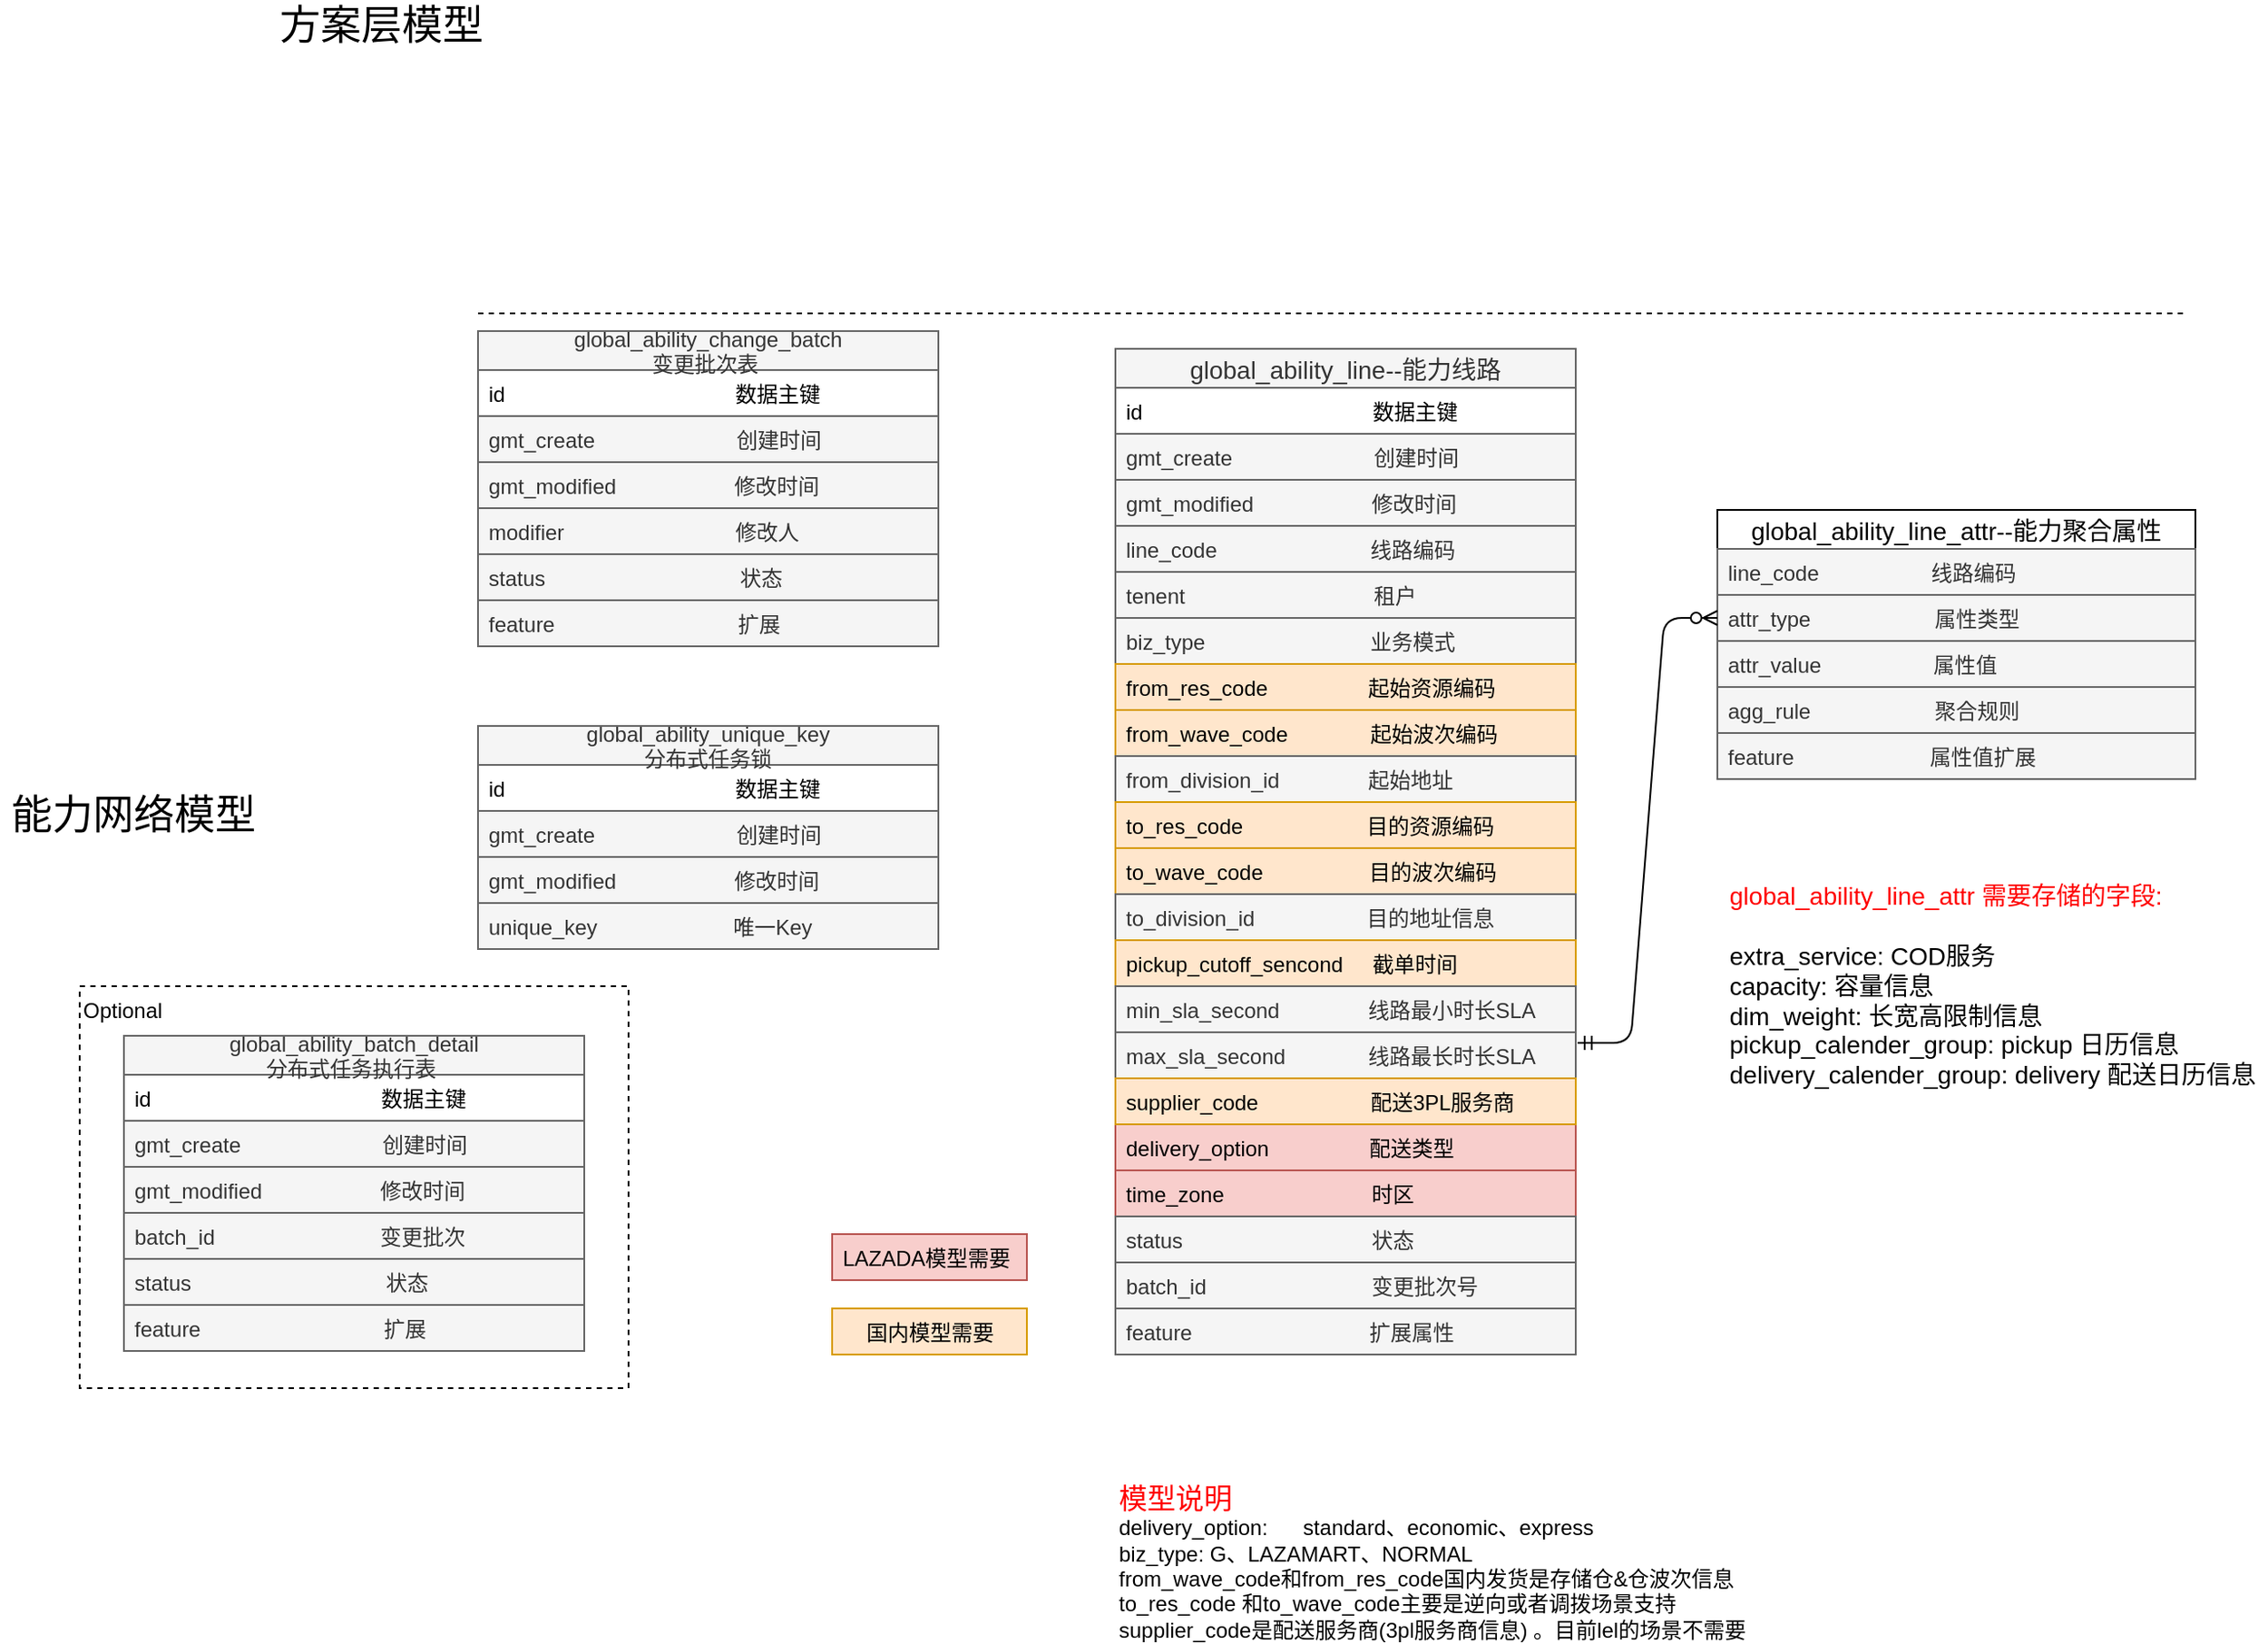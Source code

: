 <mxfile version="12.5.1" type="github">
  <diagram id="C5RBs43oDa-KdzZeNtuy" name="Page-1">
    <mxGraphModel dx="1753" dy="1691" grid="1" gridSize="10" guides="1" tooltips="1" connect="1" arrows="1" fold="1" page="1" pageScale="1" pageWidth="827" pageHeight="1169" math="0" shadow="0">
      <root>
        <mxCell id="WIyWlLk6GJQsqaUBKTNV-0"/>
        <mxCell id="WIyWlLk6GJQsqaUBKTNV-1" parent="WIyWlLk6GJQsqaUBKTNV-0"/>
        <mxCell id="ztJhW-txVgWMC0Fm-MHa-70" value="Optional" style="rounded=0;whiteSpace=wrap;html=1;fontSize=12;align=left;verticalAlign=top;dashed=1;" vertex="1" parent="WIyWlLk6GJQsqaUBKTNV-1">
          <mxGeometry x="-355" y="420" width="310" height="227" as="geometry"/>
        </mxCell>
        <mxCell id="9fP7N4kS7fGpAyiYnjO7-0" value="global_ability_line--能力线路" style="swimlane;fontStyle=0;childLayout=stackLayout;horizontal=1;startSize=22;horizontalStack=0;resizeParent=1;resizeParentMax=0;resizeLast=0;collapsible=1;marginBottom=0;swimlaneFillColor=#ffffff;align=center;fontSize=14;fillColor=#f5f5f5;strokeColor=#666666;fontColor=#333333;" parent="WIyWlLk6GJQsqaUBKTNV-1" vertex="1">
          <mxGeometry x="230" y="60" width="260" height="412" as="geometry"/>
        </mxCell>
        <mxCell id="9fP7N4kS7fGpAyiYnjO7-1" value="id                                       数据主键" style="text;spacingLeft=4;spacingRight=4;overflow=hidden;rotatable=0;points=[[0,0.5],[1,0.5]];portConstraint=eastwest;fontSize=12;" parent="9fP7N4kS7fGpAyiYnjO7-0" vertex="1">
          <mxGeometry y="22" width="260" height="26" as="geometry"/>
        </mxCell>
        <mxCell id="ztJhW-txVgWMC0Fm-MHa-25" value="gmt_create                        创建时间" style="text;spacingLeft=4;spacingRight=4;overflow=hidden;rotatable=0;points=[[0,0.5],[1,0.5]];portConstraint=eastwest;fontSize=12;fillColor=#f5f5f5;strokeColor=#666666;fontColor=#333333;" vertex="1" parent="9fP7N4kS7fGpAyiYnjO7-0">
          <mxGeometry y="48" width="260" height="26" as="geometry"/>
        </mxCell>
        <mxCell id="ztJhW-txVgWMC0Fm-MHa-26" value="gmt_modified                    修改时间" style="text;spacingLeft=4;spacingRight=4;overflow=hidden;rotatable=0;points=[[0,0.5],[1,0.5]];portConstraint=eastwest;fontSize=12;fillColor=#f5f5f5;strokeColor=#666666;fontColor=#333333;" vertex="1" parent="9fP7N4kS7fGpAyiYnjO7-0">
          <mxGeometry y="74" width="260" height="26" as="geometry"/>
        </mxCell>
        <mxCell id="ztJhW-txVgWMC0Fm-MHa-24" value="line_code                          线路编码" style="text;spacingLeft=4;spacingRight=4;overflow=hidden;rotatable=0;points=[[0,0.5],[1,0.5]];portConstraint=eastwest;fontSize=12;fillColor=#f5f5f5;strokeColor=#666666;fontColor=#333333;" vertex="1" parent="9fP7N4kS7fGpAyiYnjO7-0">
          <mxGeometry y="100" width="260" height="26" as="geometry"/>
        </mxCell>
        <mxCell id="9fP7N4kS7fGpAyiYnjO7-6" value="tenent                                租户" style="text;spacingLeft=4;spacingRight=4;overflow=hidden;rotatable=0;points=[[0,0.5],[1,0.5]];portConstraint=eastwest;fontSize=12;perimeterSpacing=1;fillColor=#f5f5f5;strokeColor=#666666;fontColor=#333333;" parent="9fP7N4kS7fGpAyiYnjO7-0" vertex="1">
          <mxGeometry y="126" width="260" height="26" as="geometry"/>
        </mxCell>
        <mxCell id="ztJhW-txVgWMC0Fm-MHa-15" value="biz_type                            业务模式" style="text;spacingLeft=4;spacingRight=4;overflow=hidden;rotatable=0;points=[[0,0.5],[1,0.5]];portConstraint=eastwest;fontSize=12;perimeterSpacing=1;fillColor=#f5f5f5;strokeColor=#666666;fontColor=#333333;" vertex="1" parent="9fP7N4kS7fGpAyiYnjO7-0">
          <mxGeometry y="152" width="260" height="26" as="geometry"/>
        </mxCell>
        <mxCell id="9fP7N4kS7fGpAyiYnjO7-2" value="from_res_code                 起始资源编码" style="text;spacingLeft=4;spacingRight=4;overflow=hidden;rotatable=0;points=[[0,0.5],[1,0.5]];portConstraint=eastwest;fontSize=12;fillColor=#ffe6cc;strokeColor=#d79b00;" parent="9fP7N4kS7fGpAyiYnjO7-0" vertex="1">
          <mxGeometry y="178" width="260" height="26" as="geometry"/>
        </mxCell>
        <mxCell id="9fP7N4kS7fGpAyiYnjO7-3" value="from_wave_code              起始波次编码" style="text;strokeColor=#d79b00;fillColor=#ffe6cc;spacingLeft=4;spacingRight=4;overflow=hidden;rotatable=0;points=[[0,0.5],[1,0.5]];portConstraint=eastwest;fontSize=12;" parent="9fP7N4kS7fGpAyiYnjO7-0" vertex="1">
          <mxGeometry y="204" width="260" height="26" as="geometry"/>
        </mxCell>
        <mxCell id="9fP7N4kS7fGpAyiYnjO7-4" value="from_division_id               起始地址" style="text;strokeColor=#666666;fillColor=#f5f5f5;spacingLeft=4;spacingRight=4;overflow=hidden;rotatable=0;points=[[0,0.5],[1,0.5]];portConstraint=eastwest;fontSize=12;fontColor=#333333;" parent="9fP7N4kS7fGpAyiYnjO7-0" vertex="1">
          <mxGeometry y="230" width="260" height="26" as="geometry"/>
        </mxCell>
        <mxCell id="9fP7N4kS7fGpAyiYnjO7-5" value="to_res_code                     目的资源编码" style="text;strokeColor=#d79b00;fillColor=#ffe6cc;spacingLeft=4;spacingRight=4;overflow=hidden;rotatable=0;points=[[0,0.5],[1,0.5]];portConstraint=eastwest;fontSize=12;" parent="9fP7N4kS7fGpAyiYnjO7-0" vertex="1">
          <mxGeometry y="256" width="260" height="26" as="geometry"/>
        </mxCell>
        <mxCell id="ztJhW-txVgWMC0Fm-MHa-39" value="to_wave_code                  目的波次编码" style="text;strokeColor=#d79b00;fillColor=#ffe6cc;spacingLeft=4;spacingRight=4;overflow=hidden;rotatable=0;points=[[0,0.5],[1,0.5]];portConstraint=eastwest;fontSize=12;" vertex="1" parent="9fP7N4kS7fGpAyiYnjO7-0">
          <mxGeometry y="282" width="260" height="26" as="geometry"/>
        </mxCell>
        <mxCell id="ztJhW-txVgWMC0Fm-MHa-38" value="to_division_id                   目的地址信息" style="text;spacingLeft=4;spacingRight=4;overflow=hidden;rotatable=0;points=[[0,0.5],[1,0.5]];portConstraint=eastwest;fontSize=12;fillColor=#f5f5f5;strokeColor=#666666;fontColor=#333333;" vertex="1" parent="9fP7N4kS7fGpAyiYnjO7-0">
          <mxGeometry y="308" width="260" height="26" as="geometry"/>
        </mxCell>
        <mxCell id="ztJhW-txVgWMC0Fm-MHa-37" value="pickup_cutoff_sencond     截单时间" style="text;strokeColor=#d79b00;fillColor=#ffe6cc;spacingLeft=4;spacingRight=4;overflow=hidden;rotatable=0;points=[[0,0.5],[1,0.5]];portConstraint=eastwest;fontSize=12;" vertex="1" parent="9fP7N4kS7fGpAyiYnjO7-0">
          <mxGeometry y="334" width="260" height="26" as="geometry"/>
        </mxCell>
        <mxCell id="ztJhW-txVgWMC0Fm-MHa-36" value="min_sla_second               线路最小时长SLA" style="text;strokeColor=#666666;fillColor=#f5f5f5;spacingLeft=4;spacingRight=4;overflow=hidden;rotatable=0;points=[[0,0.5],[1,0.5]];portConstraint=eastwest;fontSize=12;fontColor=#333333;" vertex="1" parent="9fP7N4kS7fGpAyiYnjO7-0">
          <mxGeometry y="360" width="260" height="26" as="geometry"/>
        </mxCell>
        <mxCell id="9fP7N4kS7fGpAyiYnjO7-7" value="max_sla_second              线路最长时长SLA" style="text;strokeColor=#666666;fillColor=#f5f5f5;spacingLeft=4;spacingRight=4;overflow=hidden;rotatable=0;points=[[0,0.5],[1,0.5]];portConstraint=eastwest;fontSize=12;fontColor=#333333;" parent="9fP7N4kS7fGpAyiYnjO7-0" vertex="1">
          <mxGeometry y="386" width="260" height="26" as="geometry"/>
        </mxCell>
        <mxCell id="9fP7N4kS7fGpAyiYnjO7-12" value="global_ability_line_attr--能力聚合属性" style="swimlane;fontStyle=0;childLayout=stackLayout;horizontal=1;startSize=22;fillColor=none;horizontalStack=0;resizeParent=1;resizeParentMax=0;resizeLast=0;collapsible=1;marginBottom=0;swimlaneFillColor=#ffffff;align=center;fontSize=14;" parent="WIyWlLk6GJQsqaUBKTNV-1" vertex="1">
          <mxGeometry x="570" y="151" width="270" height="152" as="geometry"/>
        </mxCell>
        <mxCell id="9fP7N4kS7fGpAyiYnjO7-13" value="line_code                   线路编码" style="text;strokeColor=#666666;fillColor=#f5f5f5;spacingLeft=4;spacingRight=4;overflow=hidden;rotatable=0;points=[[0,0.5],[1,0.5]];portConstraint=eastwest;fontSize=12;fontColor=#333333;" parent="9fP7N4kS7fGpAyiYnjO7-12" vertex="1">
          <mxGeometry y="22" width="270" height="26" as="geometry"/>
        </mxCell>
        <mxCell id="9fP7N4kS7fGpAyiYnjO7-14" value="attr_type                     属性类型" style="text;strokeColor=#666666;fillColor=#f5f5f5;spacingLeft=4;spacingRight=4;overflow=hidden;rotatable=0;points=[[0,0.5],[1,0.5]];portConstraint=eastwest;fontSize=12;fontColor=#333333;" parent="9fP7N4kS7fGpAyiYnjO7-12" vertex="1">
          <mxGeometry y="48" width="270" height="26" as="geometry"/>
        </mxCell>
        <mxCell id="ztJhW-txVgWMC0Fm-MHa-0" value="attr_value                   属性值" style="text;strokeColor=#666666;fillColor=#f5f5f5;spacingLeft=4;spacingRight=4;overflow=hidden;rotatable=0;points=[[0,0.5],[1,0.5]];portConstraint=eastwest;fontSize=12;fontColor=#333333;" vertex="1" parent="9fP7N4kS7fGpAyiYnjO7-12">
          <mxGeometry y="74" width="270" height="26" as="geometry"/>
        </mxCell>
        <mxCell id="9fP7N4kS7fGpAyiYnjO7-23" value="agg_rule                     聚合规则" style="text;strokeColor=#666666;fillColor=#f5f5f5;spacingLeft=4;spacingRight=4;overflow=hidden;rotatable=0;points=[[0,0.5],[1,0.5]];portConstraint=eastwest;fontSize=12;fontColor=#333333;" parent="9fP7N4kS7fGpAyiYnjO7-12" vertex="1">
          <mxGeometry y="100" width="270" height="26" as="geometry"/>
        </mxCell>
        <mxCell id="ztJhW-txVgWMC0Fm-MHa-14" value="feature                       属性值扩展" style="text;strokeColor=#666666;fillColor=#f5f5f5;spacingLeft=4;spacingRight=4;overflow=hidden;rotatable=0;points=[[0,0.5],[1,0.5]];portConstraint=eastwest;fontSize=12;fontColor=#333333;" vertex="1" parent="9fP7N4kS7fGpAyiYnjO7-12">
          <mxGeometry y="126" width="270" height="26" as="geometry"/>
        </mxCell>
        <mxCell id="9fP7N4kS7fGpAyiYnjO7-26" value="" style="edgeStyle=entityRelationEdgeStyle;fontSize=12;html=1;endArrow=ERzeroToMany;startArrow=ERmandOne;entryX=0;entryY=0.5;entryDx=0;entryDy=0;exitX=1.004;exitY=0.231;exitDx=0;exitDy=0;exitPerimeter=0;" parent="WIyWlLk6GJQsqaUBKTNV-1" source="9fP7N4kS7fGpAyiYnjO7-7" target="9fP7N4kS7fGpAyiYnjO7-14" edge="1">
          <mxGeometry width="100" height="100" relative="1" as="geometry">
            <mxPoint x="500" y="450" as="sourcePoint"/>
            <mxPoint x="600" y="350" as="targetPoint"/>
          </mxGeometry>
        </mxCell>
        <mxCell id="9fP7N4kS7fGpAyiYnjO7-56" value="" style="endArrow=none;dashed=1;html=1;" parent="WIyWlLk6GJQsqaUBKTNV-1" edge="1">
          <mxGeometry width="50" height="50" relative="1" as="geometry">
            <mxPoint x="-130" y="40" as="sourcePoint"/>
            <mxPoint x="834" y="40" as="targetPoint"/>
          </mxGeometry>
        </mxCell>
        <mxCell id="9fP7N4kS7fGpAyiYnjO7-58" value="&lt;font style=&quot;font-size: 23px&quot;&gt;能力网络模型&lt;/font&gt;" style="text;html=1;align=center;verticalAlign=middle;resizable=0;points=[];autosize=1;" parent="WIyWlLk6GJQsqaUBKTNV-1" vertex="1">
          <mxGeometry x="-400" y="313" width="150" height="20" as="geometry"/>
        </mxCell>
        <mxCell id="9fP7N4kS7fGpAyiYnjO7-83" value="&lt;font style=&quot;font-size: 23px&quot;&gt;方案层模型&lt;/font&gt;" style="text;html=1;align=center;verticalAlign=middle;resizable=0;points=[];autosize=1;" parent="WIyWlLk6GJQsqaUBKTNV-1" vertex="1">
          <mxGeometry x="-250" y="-133" width="130" height="20" as="geometry"/>
        </mxCell>
        <mxCell id="ztJhW-txVgWMC0Fm-MHa-5" value="time_zone                         时区" style="text;strokeColor=#b85450;fillColor=#f8cecc;spacingLeft=4;spacingRight=4;overflow=hidden;rotatable=0;points=[[0,0.5],[1,0.5]];portConstraint=eastwest;fontSize=12;" vertex="1" parent="WIyWlLk6GJQsqaUBKTNV-1">
          <mxGeometry x="230" y="524" width="260" height="26" as="geometry"/>
        </mxCell>
        <mxCell id="ztJhW-txVgWMC0Fm-MHa-7" value="LAZADA模型需要" style="text;strokeColor=#b85450;fillColor=#f8cecc;spacingLeft=4;spacingRight=4;overflow=hidden;rotatable=0;points=[[0,0.5],[1,0.5]];portConstraint=eastwest;fontSize=12;" vertex="1" parent="WIyWlLk6GJQsqaUBKTNV-1">
          <mxGeometry x="70" y="560" width="110" height="26" as="geometry"/>
        </mxCell>
        <mxCell id="ztJhW-txVgWMC0Fm-MHa-8" value="    国内模型需要" style="text;strokeColor=#d79b00;fillColor=#ffe6cc;spacingLeft=4;spacingRight=4;overflow=hidden;rotatable=0;points=[[0,0.5],[1,0.5]];portConstraint=eastwest;fontSize=12;" vertex="1" parent="WIyWlLk6GJQsqaUBKTNV-1">
          <mxGeometry x="70" y="602" width="110" height="26" as="geometry"/>
        </mxCell>
        <mxCell id="ztJhW-txVgWMC0Fm-MHa-10" value="&lt;div style=&quot;text-align: left&quot;&gt;&lt;span style=&quot;font-size: 14px&quot;&gt;&lt;font color=&quot;#ff0000&quot;&gt;global_ability_line_attr 需要存储的字段:&lt;/font&gt;&lt;/span&gt;&lt;/div&gt;&lt;div style=&quot;text-align: left&quot;&gt;&lt;span style=&quot;font-size: 14px&quot;&gt;&lt;br&gt;&lt;/span&gt;&lt;/div&gt;&lt;div style=&quot;text-align: left&quot;&gt;&lt;span style=&quot;font-size: 14px&quot;&gt;extra_service: COD服务&lt;/span&gt;&lt;/div&gt;&lt;span style=&quot;font-size: 14px&quot;&gt;&lt;div style=&quot;text-align: left&quot;&gt;&lt;span&gt;capacity: 容量信息&lt;/span&gt;&lt;/div&gt;&lt;/span&gt;&lt;span style=&quot;font-size: 14px&quot;&gt;&lt;div style=&quot;text-align: left&quot;&gt;&lt;span&gt;dim_weight: 长宽高限制信息&lt;/span&gt;&lt;/div&gt;&lt;div style=&quot;text-align: left&quot;&gt;&lt;span&gt;pickup_calender_group: pickup 日历信息&lt;/span&gt;&lt;/div&gt;&lt;div style=&quot;text-align: left&quot;&gt;&lt;span&gt;delivery_calender_group: delivery 配送日历信息&lt;/span&gt;&lt;/div&gt;&lt;/span&gt;&lt;span style=&quot;font-size: 14px&quot;&gt;&lt;br&gt;&lt;/span&gt;&lt;div id=&quot;u1490&quot; class=&quot;ax_default&quot; style=&quot;font-family: &amp;#34;arialmt&amp;#34; , &amp;#34;arial&amp;#34; ; font-size: 13px ; color: rgb(51 , 51 , 51) ; line-height: normal ; border-width: 0px ; position: absolute ; left: 963px ; top: 0px ; width: 107px ; height: 35px ; white-space: normal&quot;&gt;&lt;div id=&quot;u1490_text&quot; class=&quot;text &quot; style=&quot;border-width: 0px ; position: absolute ; left: 2px ; top: 10px ; width: 103px ; overflow-wrap: break-word&quot;&gt;&lt;p style=&quot;margin: 0px&quot;&gt;&lt;br&gt;&lt;/p&gt;&lt;/div&gt;&lt;/div&gt;&lt;div id=&quot;u1491&quot; class=&quot;ax_default&quot; style=&quot;font-family: &amp;#34;arialmt&amp;#34; , &amp;#34;arial&amp;#34; ; font-size: 13px ; color: rgb(51 , 51 , 51) ; line-height: normal ; border-width: 0px ; position: absolute ; left: 1070px ; top: 0px ; width: 107px ; height: 35px ; white-space: normal&quot;&gt;&lt;/div&gt;" style="text;html=1;align=center;verticalAlign=middle;resizable=0;points=[];autosize=1;" vertex="1" parent="WIyWlLk6GJQsqaUBKTNV-1">
          <mxGeometry x="570" y="368" width="310" height="120" as="geometry"/>
        </mxCell>
        <mxCell id="ztJhW-txVgWMC0Fm-MHa-3" value="delivery_option                 配送类型" style="text;strokeColor=#b85450;fillColor=#f8cecc;spacingLeft=4;spacingRight=4;overflow=hidden;rotatable=0;points=[[0,0.5],[1,0.5]];portConstraint=eastwest;fontSize=12;" vertex="1" parent="WIyWlLk6GJQsqaUBKTNV-1">
          <mxGeometry x="230" y="498" width="260" height="26" as="geometry"/>
        </mxCell>
        <mxCell id="9fP7N4kS7fGpAyiYnjO7-10" value="supplier_code                   配送3PL服务商" style="text;strokeColor=#d79b00;fillColor=#ffe6cc;spacingLeft=4;spacingRight=4;overflow=hidden;rotatable=0;points=[[0,0.5],[1,0.5]];portConstraint=eastwest;fontSize=12;" parent="WIyWlLk6GJQsqaUBKTNV-1" vertex="1">
          <mxGeometry x="230" y="472" width="260" height="26" as="geometry"/>
        </mxCell>
        <mxCell id="ztJhW-txVgWMC0Fm-MHa-41" value="feature                              扩展属性" style="text;strokeColor=#666666;fillColor=#f5f5f5;spacingLeft=4;spacingRight=4;overflow=hidden;rotatable=0;points=[[0,0.5],[1,0.5]];portConstraint=eastwest;fontSize=12;fontColor=#333333;" vertex="1" parent="WIyWlLk6GJQsqaUBKTNV-1">
          <mxGeometry x="230" y="602" width="260" height="26" as="geometry"/>
        </mxCell>
        <mxCell id="ztJhW-txVgWMC0Fm-MHa-42" value="status                                状态" style="text;strokeColor=#666666;fillColor=#f5f5f5;spacingLeft=4;spacingRight=4;overflow=hidden;rotatable=0;points=[[0,0.5],[1,0.5]];portConstraint=eastwest;fontSize=12;fontColor=#333333;" vertex="1" parent="WIyWlLk6GJQsqaUBKTNV-1">
          <mxGeometry x="230" y="550" width="260" height="26" as="geometry"/>
        </mxCell>
        <mxCell id="ztJhW-txVgWMC0Fm-MHa-43" value="batch_id                            变更批次号" style="text;strokeColor=#666666;fillColor=#f5f5f5;spacingLeft=4;spacingRight=4;overflow=hidden;rotatable=0;points=[[0,0.5],[1,0.5]];portConstraint=eastwest;fontSize=12;fontColor=#333333;" vertex="1" parent="WIyWlLk6GJQsqaUBKTNV-1">
          <mxGeometry x="230" y="576" width="260" height="26" as="geometry"/>
        </mxCell>
        <mxCell id="ztJhW-txVgWMC0Fm-MHa-44" value="&lt;div&gt;&lt;font style=&quot;font-size: 16px&quot; color=&quot;#ff0000&quot;&gt;模型说明&lt;/font&gt;&lt;/div&gt;&lt;div&gt;delivery_option:&amp;nbsp; &amp;nbsp; &amp;nbsp; standard、economic、express&lt;/div&gt;&lt;div&gt;biz_type: G、LAZAMART、NORMAL&lt;/div&gt;&lt;div&gt;from_wave_code和from_res_code国内发货是存储仓&amp;amp;仓波次信息&lt;/div&gt;&lt;div&gt;to_res_code 和to_wave_code主要是逆向或者调拨场景支持&lt;/div&gt;&lt;div&gt;supplier_code是配送服务商(3pl服务商信息) 。目前lel的场景不需要&lt;/div&gt;" style="text;html=1;align=left;verticalAlign=middle;resizable=0;points=[];autosize=1;" vertex="1" parent="WIyWlLk6GJQsqaUBKTNV-1">
          <mxGeometry x="230" y="700" width="370" height="90" as="geometry"/>
        </mxCell>
        <mxCell id="ztJhW-txVgWMC0Fm-MHa-45" value="global_ability_change_batch&#xa;变更批次表 " style="swimlane;fontStyle=0;childLayout=stackLayout;horizontal=1;startSize=22;horizontalStack=0;resizeParent=1;resizeParentMax=0;resizeLast=0;collapsible=1;marginBottom=0;swimlaneFillColor=#ffffff;align=center;fontSize=12;fillColor=#f5f5f5;strokeColor=#666666;fontColor=#333333;" vertex="1" parent="WIyWlLk6GJQsqaUBKTNV-1">
          <mxGeometry x="-130" y="50" width="260" height="178" as="geometry"/>
        </mxCell>
        <mxCell id="ztJhW-txVgWMC0Fm-MHa-46" value="id                                       数据主键" style="text;spacingLeft=4;spacingRight=4;overflow=hidden;rotatable=0;points=[[0,0.5],[1,0.5]];portConstraint=eastwest;fontSize=12;" vertex="1" parent="ztJhW-txVgWMC0Fm-MHa-45">
          <mxGeometry y="22" width="260" height="26" as="geometry"/>
        </mxCell>
        <mxCell id="ztJhW-txVgWMC0Fm-MHa-47" value="gmt_create                        创建时间" style="text;spacingLeft=4;spacingRight=4;overflow=hidden;rotatable=0;points=[[0,0.5],[1,0.5]];portConstraint=eastwest;fontSize=12;fillColor=#f5f5f5;strokeColor=#666666;fontColor=#333333;" vertex="1" parent="ztJhW-txVgWMC0Fm-MHa-45">
          <mxGeometry y="48" width="260" height="26" as="geometry"/>
        </mxCell>
        <mxCell id="ztJhW-txVgWMC0Fm-MHa-48" value="gmt_modified                    修改时间" style="text;spacingLeft=4;spacingRight=4;overflow=hidden;rotatable=0;points=[[0,0.5],[1,0.5]];portConstraint=eastwest;fontSize=12;fillColor=#f5f5f5;strokeColor=#666666;fontColor=#333333;" vertex="1" parent="ztJhW-txVgWMC0Fm-MHa-45">
          <mxGeometry y="74" width="260" height="26" as="geometry"/>
        </mxCell>
        <mxCell id="ztJhW-txVgWMC0Fm-MHa-61" value="modifier                             修改人" style="text;spacingLeft=4;spacingRight=4;overflow=hidden;rotatable=0;points=[[0,0.5],[1,0.5]];portConstraint=eastwest;fontSize=12;fillColor=#f5f5f5;strokeColor=#666666;fontColor=#333333;" vertex="1" parent="ztJhW-txVgWMC0Fm-MHa-45">
          <mxGeometry y="100" width="260" height="26" as="geometry"/>
        </mxCell>
        <mxCell id="ztJhW-txVgWMC0Fm-MHa-49" value="status                                 状态" style="text;spacingLeft=4;spacingRight=4;overflow=hidden;rotatable=0;points=[[0,0.5],[1,0.5]];portConstraint=eastwest;fontSize=12;fillColor=#f5f5f5;strokeColor=#666666;fontColor=#333333;" vertex="1" parent="ztJhW-txVgWMC0Fm-MHa-45">
          <mxGeometry y="126" width="260" height="26" as="geometry"/>
        </mxCell>
        <mxCell id="ztJhW-txVgWMC0Fm-MHa-60" value="feature                               扩展" style="text;strokeColor=#666666;fillColor=#f5f5f5;spacingLeft=4;spacingRight=4;overflow=hidden;rotatable=0;points=[[0,0.5],[1,0.5]];portConstraint=eastwest;fontSize=12;fontColor=#333333;" vertex="1" parent="ztJhW-txVgWMC0Fm-MHa-45">
          <mxGeometry y="152" width="260" height="26" as="geometry"/>
        </mxCell>
        <mxCell id="ztJhW-txVgWMC0Fm-MHa-63" value="global_ability_batch_detail&#xa;分布式任务执行表 " style="swimlane;fontStyle=0;childLayout=stackLayout;horizontal=1;startSize=22;horizontalStack=0;resizeParent=1;resizeParentMax=0;resizeLast=0;collapsible=1;marginBottom=0;swimlaneFillColor=#ffffff;align=center;fontSize=12;fillColor=#f5f5f5;strokeColor=#666666;fontColor=#333333;" vertex="1" parent="WIyWlLk6GJQsqaUBKTNV-1">
          <mxGeometry x="-330" y="448" width="260" height="178" as="geometry"/>
        </mxCell>
        <mxCell id="ztJhW-txVgWMC0Fm-MHa-64" value="id                                       数据主键" style="text;spacingLeft=4;spacingRight=4;overflow=hidden;rotatable=0;points=[[0,0.5],[1,0.5]];portConstraint=eastwest;fontSize=12;" vertex="1" parent="ztJhW-txVgWMC0Fm-MHa-63">
          <mxGeometry y="22" width="260" height="26" as="geometry"/>
        </mxCell>
        <mxCell id="ztJhW-txVgWMC0Fm-MHa-65" value="gmt_create                        创建时间" style="text;spacingLeft=4;spacingRight=4;overflow=hidden;rotatable=0;points=[[0,0.5],[1,0.5]];portConstraint=eastwest;fontSize=12;fillColor=#f5f5f5;strokeColor=#666666;fontColor=#333333;" vertex="1" parent="ztJhW-txVgWMC0Fm-MHa-63">
          <mxGeometry y="48" width="260" height="26" as="geometry"/>
        </mxCell>
        <mxCell id="ztJhW-txVgWMC0Fm-MHa-66" value="gmt_modified                    修改时间" style="text;spacingLeft=4;spacingRight=4;overflow=hidden;rotatable=0;points=[[0,0.5],[1,0.5]];portConstraint=eastwest;fontSize=12;fillColor=#f5f5f5;strokeColor=#666666;fontColor=#333333;" vertex="1" parent="ztJhW-txVgWMC0Fm-MHa-63">
          <mxGeometry y="74" width="260" height="26" as="geometry"/>
        </mxCell>
        <mxCell id="ztJhW-txVgWMC0Fm-MHa-67" value="batch_id                            变更批次" style="text;spacingLeft=4;spacingRight=4;overflow=hidden;rotatable=0;points=[[0,0.5],[1,0.5]];portConstraint=eastwest;fontSize=12;fillColor=#f5f5f5;strokeColor=#666666;fontColor=#333333;" vertex="1" parent="ztJhW-txVgWMC0Fm-MHa-63">
          <mxGeometry y="100" width="260" height="26" as="geometry"/>
        </mxCell>
        <mxCell id="ztJhW-txVgWMC0Fm-MHa-68" value="status                                 状态" style="text;spacingLeft=4;spacingRight=4;overflow=hidden;rotatable=0;points=[[0,0.5],[1,0.5]];portConstraint=eastwest;fontSize=12;fillColor=#f5f5f5;strokeColor=#666666;fontColor=#333333;" vertex="1" parent="ztJhW-txVgWMC0Fm-MHa-63">
          <mxGeometry y="126" width="260" height="26" as="geometry"/>
        </mxCell>
        <mxCell id="ztJhW-txVgWMC0Fm-MHa-69" value="feature                               扩展" style="text;strokeColor=#666666;fillColor=#f5f5f5;spacingLeft=4;spacingRight=4;overflow=hidden;rotatable=0;points=[[0,0.5],[1,0.5]];portConstraint=eastwest;fontSize=12;fontColor=#333333;" vertex="1" parent="ztJhW-txVgWMC0Fm-MHa-63">
          <mxGeometry y="152" width="260" height="26" as="geometry"/>
        </mxCell>
        <mxCell id="ztJhW-txVgWMC0Fm-MHa-71" value="global_ability_unique_key&#xa;分布式任务锁" style="swimlane;fontStyle=0;childLayout=stackLayout;horizontal=1;startSize=22;horizontalStack=0;resizeParent=1;resizeParentMax=0;resizeLast=0;collapsible=1;marginBottom=0;swimlaneFillColor=#ffffff;align=center;fontSize=12;fillColor=#f5f5f5;strokeColor=#666666;fontColor=#333333;" vertex="1" parent="WIyWlLk6GJQsqaUBKTNV-1">
          <mxGeometry x="-130" y="273" width="260" height="100" as="geometry"/>
        </mxCell>
        <mxCell id="ztJhW-txVgWMC0Fm-MHa-72" value="id                                       数据主键" style="text;spacingLeft=4;spacingRight=4;overflow=hidden;rotatable=0;points=[[0,0.5],[1,0.5]];portConstraint=eastwest;fontSize=12;" vertex="1" parent="ztJhW-txVgWMC0Fm-MHa-71">
          <mxGeometry y="22" width="260" height="26" as="geometry"/>
        </mxCell>
        <mxCell id="ztJhW-txVgWMC0Fm-MHa-73" value="gmt_create                        创建时间" style="text;spacingLeft=4;spacingRight=4;overflow=hidden;rotatable=0;points=[[0,0.5],[1,0.5]];portConstraint=eastwest;fontSize=12;fillColor=#f5f5f5;strokeColor=#666666;fontColor=#333333;" vertex="1" parent="ztJhW-txVgWMC0Fm-MHa-71">
          <mxGeometry y="48" width="260" height="26" as="geometry"/>
        </mxCell>
        <mxCell id="ztJhW-txVgWMC0Fm-MHa-74" value="gmt_modified                    修改时间" style="text;spacingLeft=4;spacingRight=4;overflow=hidden;rotatable=0;points=[[0,0.5],[1,0.5]];portConstraint=eastwest;fontSize=12;fillColor=#f5f5f5;strokeColor=#666666;fontColor=#333333;" vertex="1" parent="ztJhW-txVgWMC0Fm-MHa-71">
          <mxGeometry y="74" width="260" height="26" as="geometry"/>
        </mxCell>
        <mxCell id="ztJhW-txVgWMC0Fm-MHa-78" value="unique_key                       唯一Key" style="text;spacingLeft=4;spacingRight=4;overflow=hidden;rotatable=0;points=[[0,0.5],[1,0.5]];portConstraint=eastwest;fontSize=12;fillColor=#f5f5f5;strokeColor=#666666;fontColor=#333333;" vertex="1" parent="WIyWlLk6GJQsqaUBKTNV-1">
          <mxGeometry x="-130" y="373" width="260" height="26" as="geometry"/>
        </mxCell>
      </root>
    </mxGraphModel>
  </diagram>
</mxfile>
